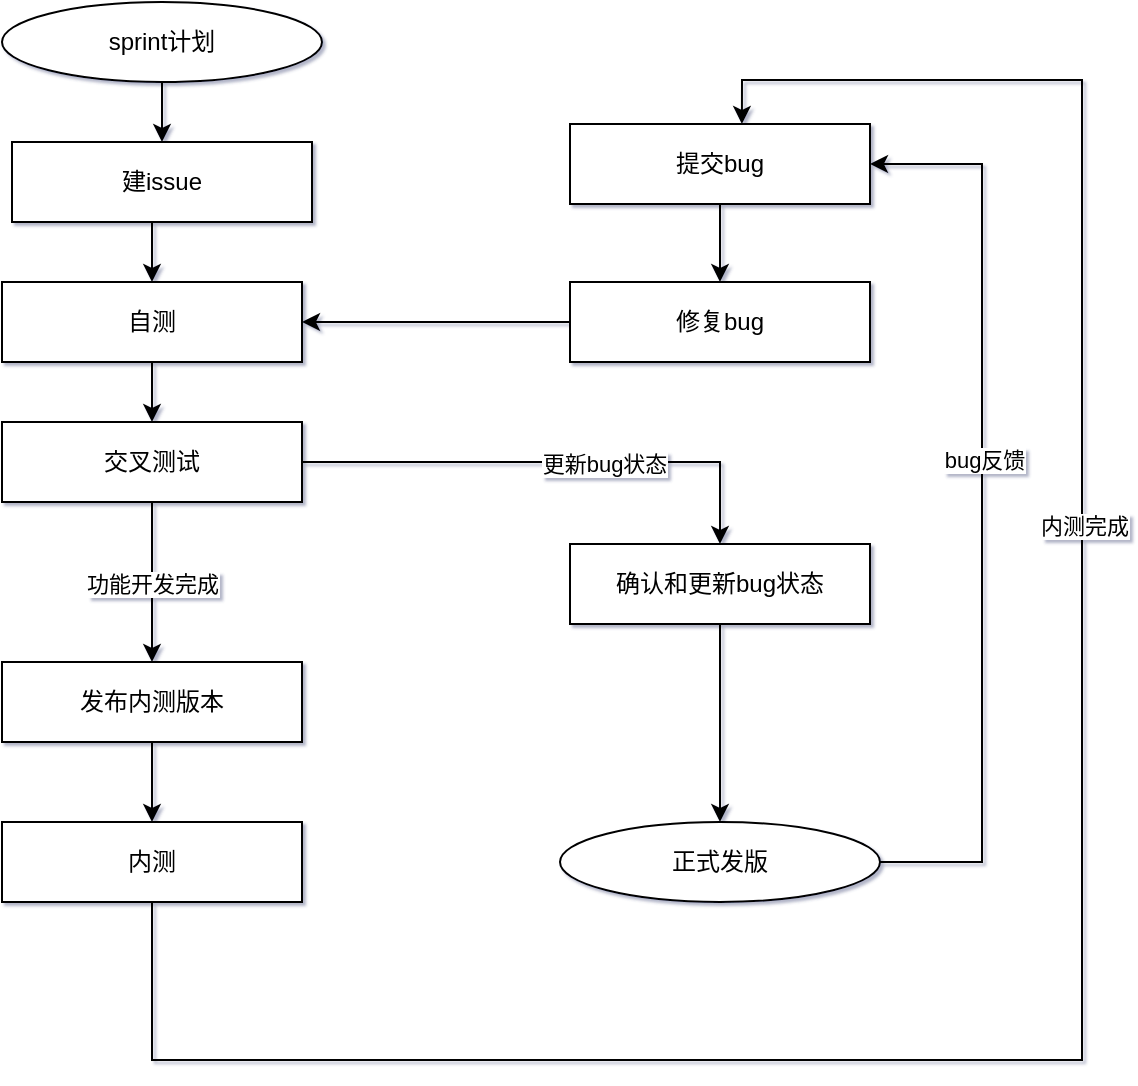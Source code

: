 <mxfile version="21.3.8" type="github">
  <diagram name="Page-1" id="RvCjO7zEcKIN2-4zD3T-">
    <mxGraphModel dx="1434" dy="756" grid="0" gridSize="1" guides="1" tooltips="1" connect="1" arrows="1" fold="1" page="1" pageScale="1" pageWidth="827" pageHeight="1169" background="none" math="0" shadow="1">
      <root>
        <mxCell id="0" />
        <mxCell id="1" parent="0" />
        <mxCell id="ut5olAz6ssAcZdQZI2CR-15" style="edgeStyle=orthogonalEdgeStyle;rounded=0;orthogonalLoop=1;jettySize=auto;html=1;exitX=0.5;exitY=1;exitDx=0;exitDy=0;entryX=0.5;entryY=0;entryDx=0;entryDy=0;" edge="1" parent="1" source="ut5olAz6ssAcZdQZI2CR-1" target="ut5olAz6ssAcZdQZI2CR-2">
          <mxGeometry relative="1" as="geometry" />
        </mxCell>
        <mxCell id="ut5olAz6ssAcZdQZI2CR-1" value="sprint计划" style="ellipse;whiteSpace=wrap;html=1;" vertex="1" parent="1">
          <mxGeometry x="130" y="20" width="160" height="40" as="geometry" />
        </mxCell>
        <mxCell id="ut5olAz6ssAcZdQZI2CR-16" style="edgeStyle=orthogonalEdgeStyle;rounded=0;orthogonalLoop=1;jettySize=auto;html=1;exitX=0.5;exitY=1;exitDx=0;exitDy=0;entryX=0.5;entryY=0;entryDx=0;entryDy=0;" edge="1" parent="1" source="ut5olAz6ssAcZdQZI2CR-2" target="ut5olAz6ssAcZdQZI2CR-3">
          <mxGeometry relative="1" as="geometry" />
        </mxCell>
        <mxCell id="ut5olAz6ssAcZdQZI2CR-2" value="建issue" style="rounded=0;whiteSpace=wrap;html=1;" vertex="1" parent="1">
          <mxGeometry x="135" y="90" width="150" height="40" as="geometry" />
        </mxCell>
        <mxCell id="ut5olAz6ssAcZdQZI2CR-17" style="edgeStyle=orthogonalEdgeStyle;rounded=0;orthogonalLoop=1;jettySize=auto;html=1;exitX=0.5;exitY=1;exitDx=0;exitDy=0;entryX=0.5;entryY=0;entryDx=0;entryDy=0;" edge="1" parent="1" source="ut5olAz6ssAcZdQZI2CR-3" target="ut5olAz6ssAcZdQZI2CR-4">
          <mxGeometry relative="1" as="geometry" />
        </mxCell>
        <mxCell id="ut5olAz6ssAcZdQZI2CR-3" value="自测" style="rounded=0;whiteSpace=wrap;html=1;" vertex="1" parent="1">
          <mxGeometry x="130" y="160" width="150" height="40" as="geometry" />
        </mxCell>
        <mxCell id="ut5olAz6ssAcZdQZI2CR-18" style="edgeStyle=orthogonalEdgeStyle;rounded=0;orthogonalLoop=1;jettySize=auto;html=1;exitX=0.5;exitY=1;exitDx=0;exitDy=0;entryX=0.5;entryY=0;entryDx=0;entryDy=0;" edge="1" parent="1" source="ut5olAz6ssAcZdQZI2CR-4" target="ut5olAz6ssAcZdQZI2CR-5">
          <mxGeometry relative="1" as="geometry" />
        </mxCell>
        <mxCell id="ut5olAz6ssAcZdQZI2CR-25" value="功能开发完成" style="edgeLabel;html=1;align=center;verticalAlign=middle;resizable=0;points=[];" vertex="1" connectable="0" parent="ut5olAz6ssAcZdQZI2CR-18">
          <mxGeometry x="0.225" y="2" relative="1" as="geometry">
            <mxPoint x="-2" y="-8" as="offset" />
          </mxGeometry>
        </mxCell>
        <mxCell id="ut5olAz6ssAcZdQZI2CR-23" style="edgeStyle=orthogonalEdgeStyle;rounded=0;orthogonalLoop=1;jettySize=auto;html=1;exitX=1;exitY=0.5;exitDx=0;exitDy=0;" edge="1" parent="1" source="ut5olAz6ssAcZdQZI2CR-4" target="ut5olAz6ssAcZdQZI2CR-22">
          <mxGeometry relative="1" as="geometry" />
        </mxCell>
        <mxCell id="ut5olAz6ssAcZdQZI2CR-24" value="更新bug状态" style="edgeLabel;html=1;align=center;verticalAlign=middle;resizable=0;points=[];" vertex="1" connectable="0" parent="ut5olAz6ssAcZdQZI2CR-23">
          <mxGeometry x="0.209" y="-1" relative="1" as="geometry">
            <mxPoint as="offset" />
          </mxGeometry>
        </mxCell>
        <mxCell id="ut5olAz6ssAcZdQZI2CR-4" value="交叉测试" style="rounded=0;whiteSpace=wrap;html=1;" vertex="1" parent="1">
          <mxGeometry x="130" y="230" width="150" height="40" as="geometry" />
        </mxCell>
        <mxCell id="ut5olAz6ssAcZdQZI2CR-19" style="edgeStyle=orthogonalEdgeStyle;rounded=0;orthogonalLoop=1;jettySize=auto;html=1;exitX=0.5;exitY=1;exitDx=0;exitDy=0;entryX=0.5;entryY=0;entryDx=0;entryDy=0;" edge="1" parent="1" source="ut5olAz6ssAcZdQZI2CR-5" target="ut5olAz6ssAcZdQZI2CR-8">
          <mxGeometry relative="1" as="geometry" />
        </mxCell>
        <mxCell id="ut5olAz6ssAcZdQZI2CR-5" value="发布内测版本" style="rounded=0;whiteSpace=wrap;html=1;" vertex="1" parent="1">
          <mxGeometry x="130" y="350" width="150" height="40" as="geometry" />
        </mxCell>
        <mxCell id="ut5olAz6ssAcZdQZI2CR-26" style="edgeStyle=orthogonalEdgeStyle;rounded=0;orthogonalLoop=1;jettySize=auto;html=1;exitX=0.5;exitY=1;exitDx=0;exitDy=0;entryX=0.573;entryY=0;entryDx=0;entryDy=0;entryPerimeter=0;" edge="1" parent="1" source="ut5olAz6ssAcZdQZI2CR-8" target="ut5olAz6ssAcZdQZI2CR-9">
          <mxGeometry relative="1" as="geometry">
            <mxPoint x="205" y="529" as="sourcePoint" />
            <Array as="points">
              <mxPoint x="205" y="549" />
              <mxPoint x="670" y="549" />
              <mxPoint x="670" y="59" />
              <mxPoint x="500" y="59" />
            </Array>
          </mxGeometry>
        </mxCell>
        <mxCell id="ut5olAz6ssAcZdQZI2CR-27" value="内测完成" style="edgeLabel;html=1;align=center;verticalAlign=middle;resizable=0;points=[];" vertex="1" connectable="0" parent="ut5olAz6ssAcZdQZI2CR-26">
          <mxGeometry x="0.324" y="-1" relative="1" as="geometry">
            <mxPoint as="offset" />
          </mxGeometry>
        </mxCell>
        <mxCell id="ut5olAz6ssAcZdQZI2CR-8" value="内测" style="rounded=0;whiteSpace=wrap;html=1;" vertex="1" parent="1">
          <mxGeometry x="130" y="430" width="150" height="40" as="geometry" />
        </mxCell>
        <mxCell id="ut5olAz6ssAcZdQZI2CR-20" style="edgeStyle=orthogonalEdgeStyle;rounded=0;orthogonalLoop=1;jettySize=auto;html=1;exitX=0.5;exitY=1;exitDx=0;exitDy=0;" edge="1" parent="1" source="ut5olAz6ssAcZdQZI2CR-9" target="ut5olAz6ssAcZdQZI2CR-10">
          <mxGeometry relative="1" as="geometry" />
        </mxCell>
        <mxCell id="ut5olAz6ssAcZdQZI2CR-9" value="提交bug" style="rounded=0;whiteSpace=wrap;html=1;" vertex="1" parent="1">
          <mxGeometry x="414" y="81" width="150" height="40" as="geometry" />
        </mxCell>
        <mxCell id="ut5olAz6ssAcZdQZI2CR-21" style="edgeStyle=orthogonalEdgeStyle;rounded=0;orthogonalLoop=1;jettySize=auto;html=1;exitX=0;exitY=0.5;exitDx=0;exitDy=0;entryX=1;entryY=0.5;entryDx=0;entryDy=0;" edge="1" parent="1" source="ut5olAz6ssAcZdQZI2CR-10" target="ut5olAz6ssAcZdQZI2CR-3">
          <mxGeometry relative="1" as="geometry" />
        </mxCell>
        <mxCell id="ut5olAz6ssAcZdQZI2CR-10" value="修复bug" style="rounded=0;whiteSpace=wrap;html=1;" vertex="1" parent="1">
          <mxGeometry x="414" y="160" width="150" height="40" as="geometry" />
        </mxCell>
        <mxCell id="ut5olAz6ssAcZdQZI2CR-29" style="edgeStyle=orthogonalEdgeStyle;rounded=0;orthogonalLoop=1;jettySize=auto;html=1;exitX=0.5;exitY=1;exitDx=0;exitDy=0;entryX=0.5;entryY=0;entryDx=0;entryDy=0;" edge="1" parent="1" source="ut5olAz6ssAcZdQZI2CR-22" target="ut5olAz6ssAcZdQZI2CR-28">
          <mxGeometry relative="1" as="geometry" />
        </mxCell>
        <mxCell id="ut5olAz6ssAcZdQZI2CR-22" value="确认和更新bug状态" style="rounded=0;whiteSpace=wrap;html=1;" vertex="1" parent="1">
          <mxGeometry x="414" y="291" width="150" height="40" as="geometry" />
        </mxCell>
        <mxCell id="ut5olAz6ssAcZdQZI2CR-30" style="edgeStyle=orthogonalEdgeStyle;rounded=0;orthogonalLoop=1;jettySize=auto;html=1;exitX=1;exitY=0.5;exitDx=0;exitDy=0;entryX=1;entryY=0.5;entryDx=0;entryDy=0;" edge="1" parent="1" source="ut5olAz6ssAcZdQZI2CR-28" target="ut5olAz6ssAcZdQZI2CR-9">
          <mxGeometry relative="1" as="geometry">
            <Array as="points">
              <mxPoint x="620" y="450" />
              <mxPoint x="620" y="101" />
            </Array>
          </mxGeometry>
        </mxCell>
        <mxCell id="ut5olAz6ssAcZdQZI2CR-31" value="bug反馈" style="edgeLabel;html=1;align=center;verticalAlign=middle;resizable=0;points=[];" vertex="1" connectable="0" parent="ut5olAz6ssAcZdQZI2CR-30">
          <mxGeometry x="0.105" y="-1" relative="1" as="geometry">
            <mxPoint as="offset" />
          </mxGeometry>
        </mxCell>
        <mxCell id="ut5olAz6ssAcZdQZI2CR-28" value="正式发版" style="ellipse;whiteSpace=wrap;html=1;" vertex="1" parent="1">
          <mxGeometry x="409" y="430" width="160" height="40" as="geometry" />
        </mxCell>
      </root>
    </mxGraphModel>
  </diagram>
</mxfile>
